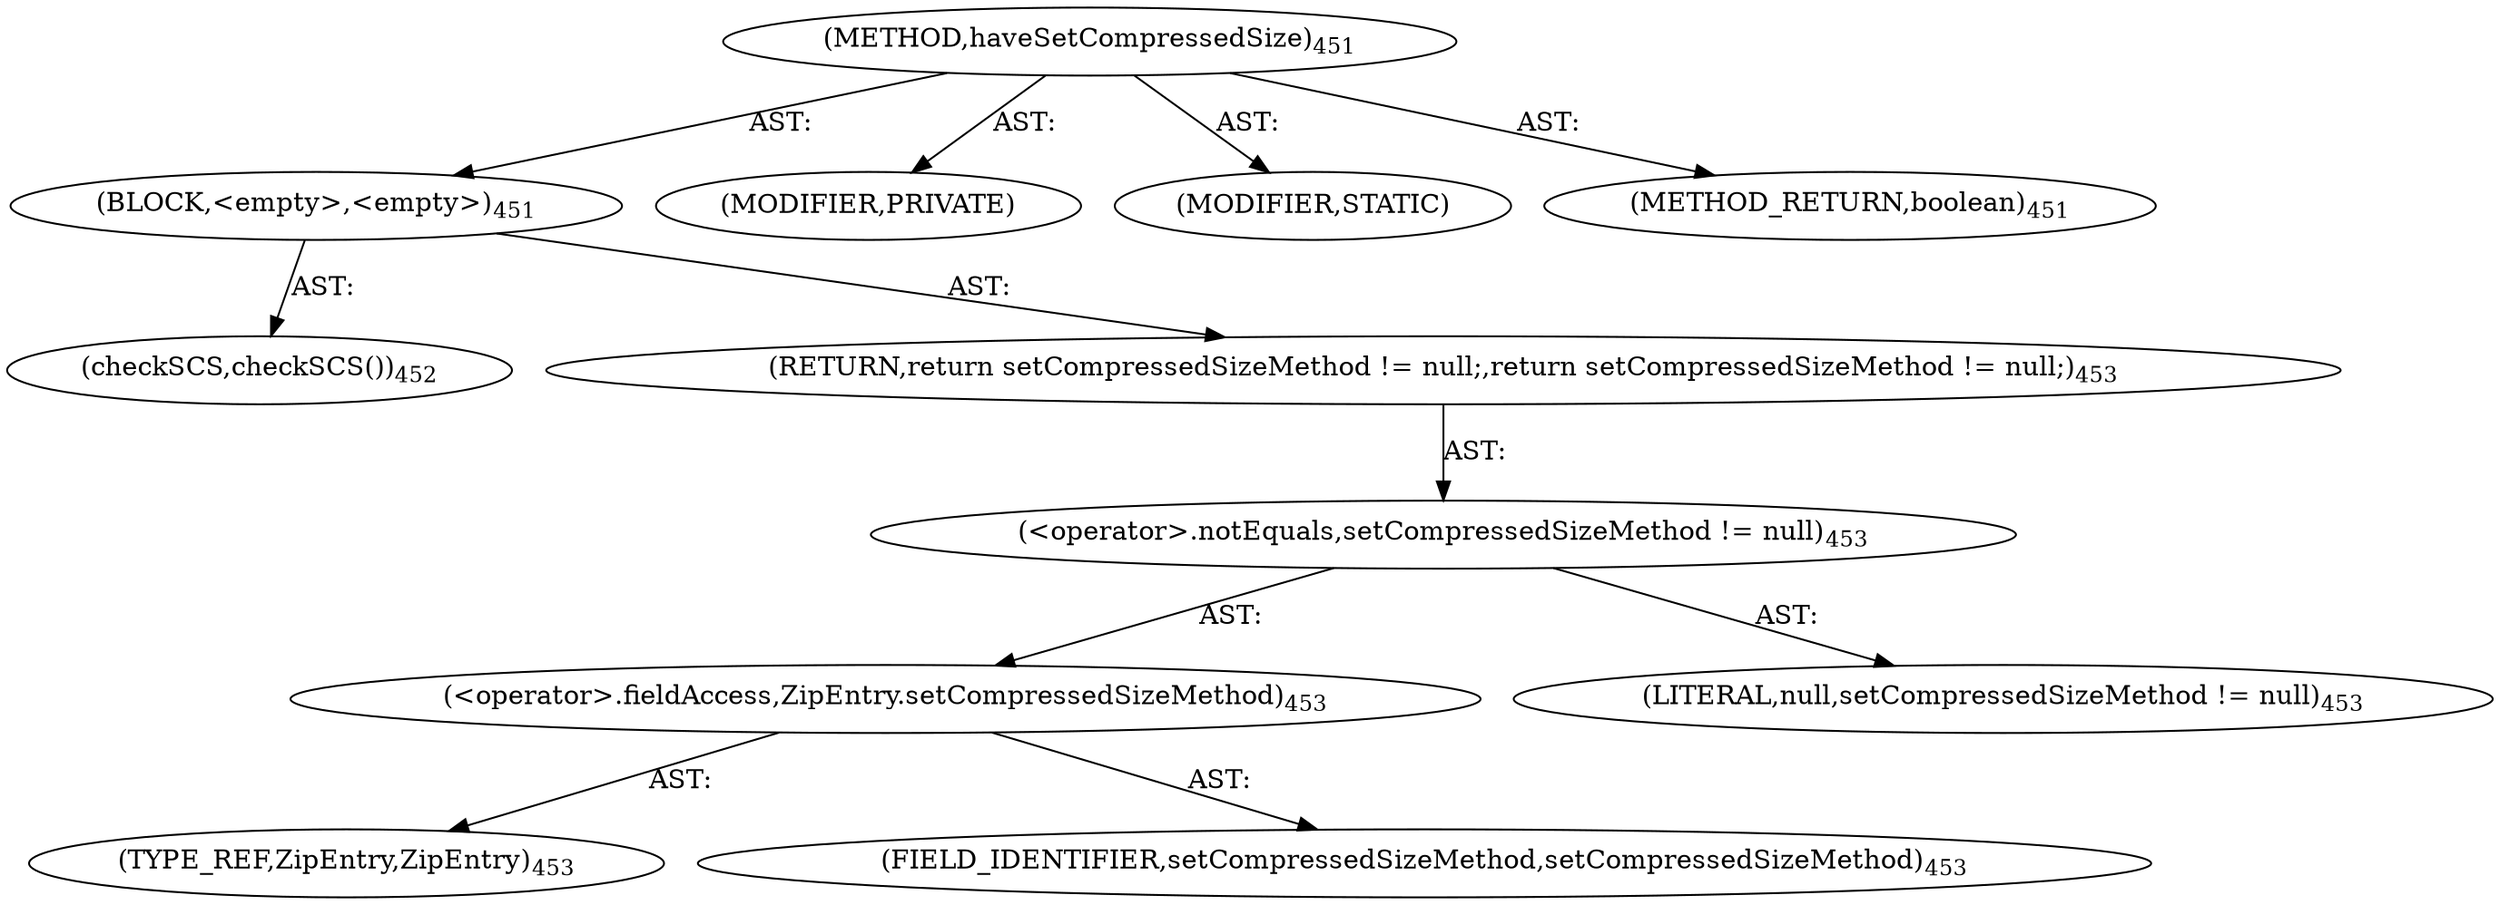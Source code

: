 digraph "haveSetCompressedSize" {  
"111669149722" [label = <(METHOD,haveSetCompressedSize)<SUB>451</SUB>> ]
"25769803826" [label = <(BLOCK,&lt;empty&gt;,&lt;empty&gt;)<SUB>451</SUB>> ]
"30064771312" [label = <(checkSCS,checkSCS())<SUB>452</SUB>> ]
"146028888077" [label = <(RETURN,return setCompressedSizeMethod != null;,return setCompressedSizeMethod != null;)<SUB>453</SUB>> ]
"30064771313" [label = <(&lt;operator&gt;.notEquals,setCompressedSizeMethod != null)<SUB>453</SUB>> ]
"30064771314" [label = <(&lt;operator&gt;.fieldAccess,ZipEntry.setCompressedSizeMethod)<SUB>453</SUB>> ]
"180388626442" [label = <(TYPE_REF,ZipEntry,ZipEntry)<SUB>453</SUB>> ]
"55834574900" [label = <(FIELD_IDENTIFIER,setCompressedSizeMethod,setCompressedSizeMethod)<SUB>453</SUB>> ]
"90194313258" [label = <(LITERAL,null,setCompressedSizeMethod != null)<SUB>453</SUB>> ]
"133143986244" [label = <(MODIFIER,PRIVATE)> ]
"133143986245" [label = <(MODIFIER,STATIC)> ]
"128849018906" [label = <(METHOD_RETURN,boolean)<SUB>451</SUB>> ]
  "111669149722" -> "25769803826"  [ label = "AST: "] 
  "111669149722" -> "133143986244"  [ label = "AST: "] 
  "111669149722" -> "133143986245"  [ label = "AST: "] 
  "111669149722" -> "128849018906"  [ label = "AST: "] 
  "25769803826" -> "30064771312"  [ label = "AST: "] 
  "25769803826" -> "146028888077"  [ label = "AST: "] 
  "146028888077" -> "30064771313"  [ label = "AST: "] 
  "30064771313" -> "30064771314"  [ label = "AST: "] 
  "30064771313" -> "90194313258"  [ label = "AST: "] 
  "30064771314" -> "180388626442"  [ label = "AST: "] 
  "30064771314" -> "55834574900"  [ label = "AST: "] 
}
